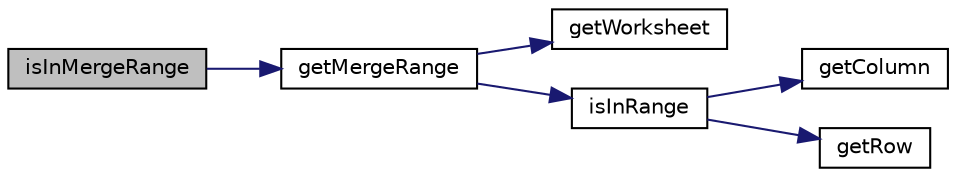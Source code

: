 digraph "isInMergeRange"
{
  edge [fontname="Helvetica",fontsize="10",labelfontname="Helvetica",labelfontsize="10"];
  node [fontname="Helvetica",fontsize="10",shape=record];
  rankdir="LR";
  Node281 [label="isInMergeRange",height=0.2,width=0.4,color="black", fillcolor="grey75", style="filled", fontcolor="black"];
  Node281 -> Node282 [color="midnightblue",fontsize="10",style="solid",fontname="Helvetica"];
  Node282 [label="getMergeRange",height=0.2,width=0.4,color="black", fillcolor="white", style="filled",URL="$class_p_h_p_excel___cell.html#aedcde36b7fc5544098c9591b3b381342"];
  Node282 -> Node283 [color="midnightblue",fontsize="10",style="solid",fontname="Helvetica"];
  Node283 [label="getWorksheet",height=0.2,width=0.4,color="black", fillcolor="white", style="filled",URL="$class_p_h_p_excel___cell.html#a0b9578d26d483501488b34f52c899a70"];
  Node282 -> Node284 [color="midnightblue",fontsize="10",style="solid",fontname="Helvetica"];
  Node284 [label="isInRange",height=0.2,width=0.4,color="black", fillcolor="white", style="filled",URL="$class_p_h_p_excel___cell.html#a335da172addeb3edfbb28c0c8f63b343"];
  Node284 -> Node285 [color="midnightblue",fontsize="10",style="solid",fontname="Helvetica"];
  Node285 [label="getColumn",height=0.2,width=0.4,color="black", fillcolor="white", style="filled",URL="$class_p_h_p_excel___cell.html#a6368934d4a94b76943cd6b5bebfcdaf3"];
  Node284 -> Node286 [color="midnightblue",fontsize="10",style="solid",fontname="Helvetica"];
  Node286 [label="getRow",height=0.2,width=0.4,color="black", fillcolor="white", style="filled",URL="$class_p_h_p_excel___cell.html#a632382a60ab0034764c10ee608fb39da"];
}
